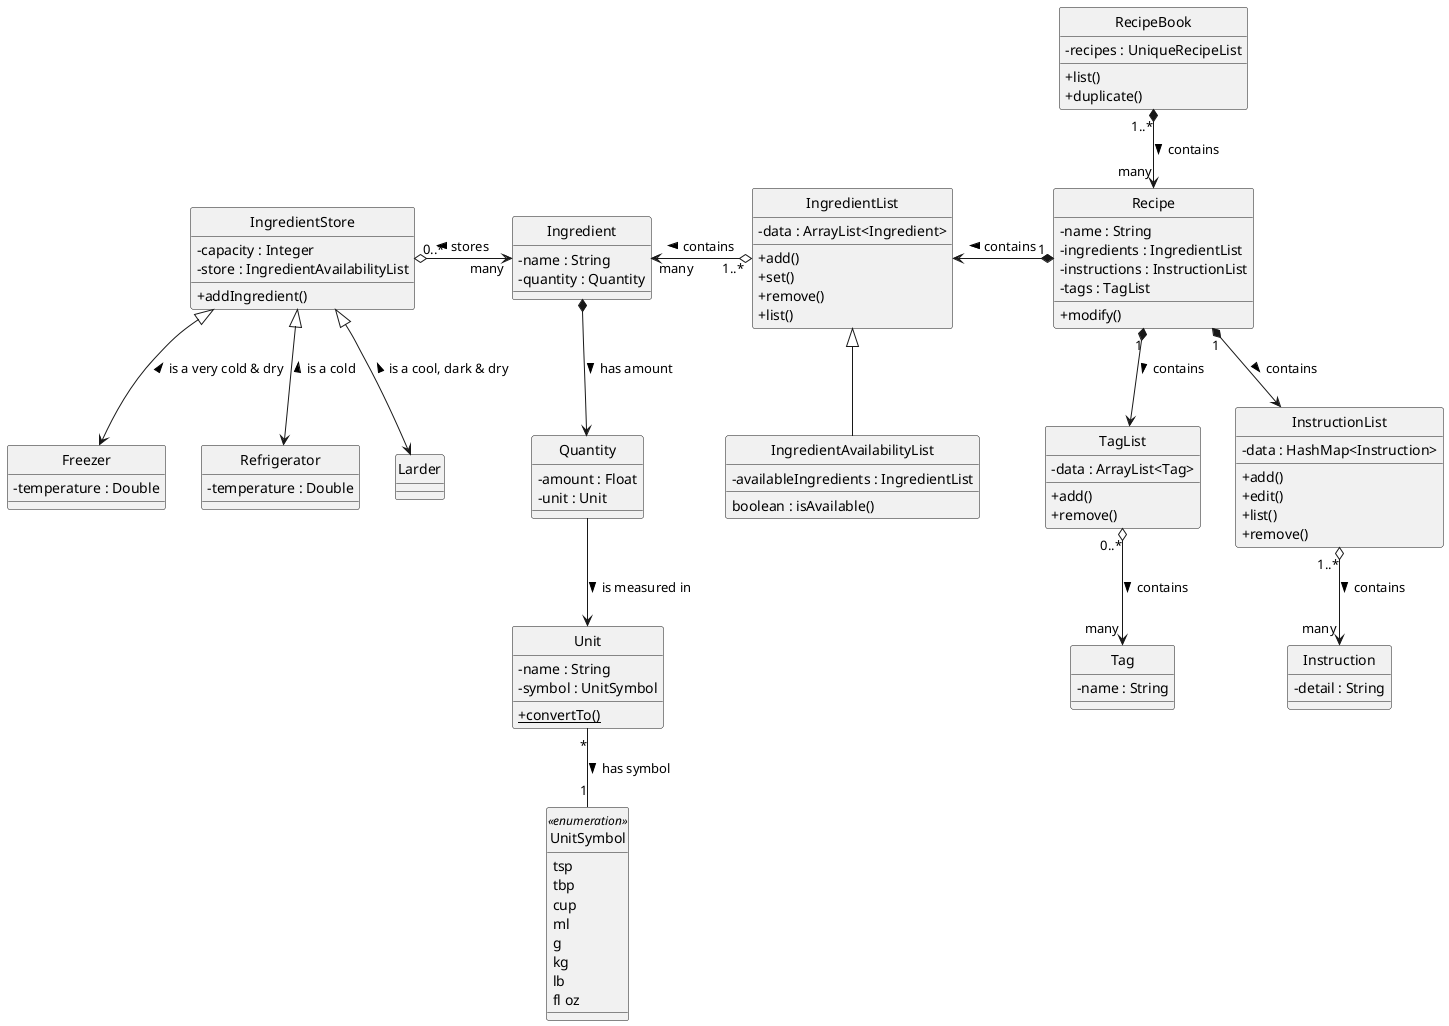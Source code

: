 @startuml BasicRecipeDiagram
show members

hide circle
skinparam classAttributeIconSize 0 

class RecipeBook {
    -recipes : UniqueRecipeList
    +list()
    +duplicate()
}

RecipeBook "1..*" *--> "many" Recipe : contains >

class Recipe {
    -name : String
    -ingredients : IngredientList
    -instructions : InstructionList
    -tags : TagList
    +modify()
}

class IngredientList {
    -data : ArrayList<Ingredient>
    +add()
    +set()
    +remove()
    +list()
} 

class Ingredient {
    -name : String
    -quantity : Quantity
}

IngredientStore <|--> Freezer : is a very cold & dry <
IngredientStore <|--> Refrigerator : is a cold <
IngredientStore <|--> Larder : is a cool, dark & dry <
IngredientStore "0..*" o-r-> "many" Ingredient : stores < 

class InstructionList {
    -data : HashMap<Instruction>
    +add()
    +edit()
    +list()
    +remove()
}

class Instruction {
    -detail : String
}

class TagList {
    -data : ArrayList<Tag>
    +add()
    +remove()
} 

class Tag {
    -name : String
}

TagList "0..*" o--> "many" Tag : contains >


class Quantity {
    -amount : Float
    -unit : Unit
}

class Unit {
    -name : String
    -symbol : UnitSymbol
    {static} +convertTo()
}

enum UnitSymbol <<enumeration>> {
    tsp
    tbp
    cup
    ml
    g
    kg
    lb
    fl oz
}

Recipe "1" *-l-> IngredientList : contains >
Recipe "1" *--> InstructionList : contains >
Recipe "1" *--> TagList : contains >


IngredientList "1..*" o-l-> "many" Ingredient : contains > 
InstructionList "1..*" o--> "many" Instruction : contains >

Ingredient  *--> Quantity : has amount >
Quantity --> Unit : is measured in > 
Unit "*" -- "1" UnitSymbol : has symbol >

class Larder {
    
}

class Refrigerator {
    -temperature : Double
}

class Freezer {
    -temperature : Double
}

class IngredientStore {
    -capacity : Integer
    -store : IngredientAvailabilityList
    +addIngredient()
}

class IngredientAvailabilityList {
    -availableIngredients : IngredientList
    boolean : isAvailable()
}

IngredientList <|-- IngredientAvailabilityList

@enduml

